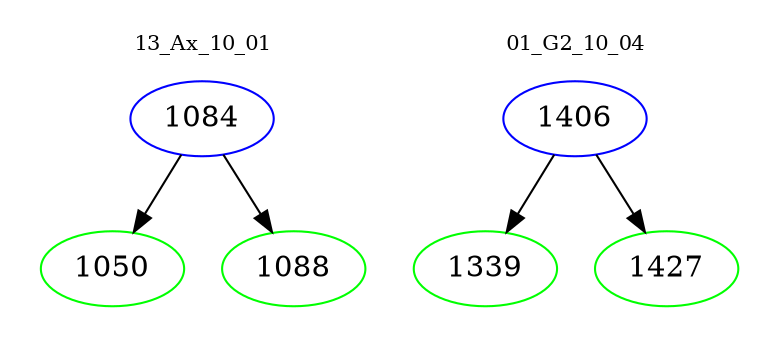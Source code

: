 digraph{
subgraph cluster_0 {
color = white
label = "13_Ax_10_01";
fontsize=10;
T0_1084 [label="1084", color="blue"]
T0_1084 -> T0_1050 [color="black"]
T0_1050 [label="1050", color="green"]
T0_1084 -> T0_1088 [color="black"]
T0_1088 [label="1088", color="green"]
}
subgraph cluster_1 {
color = white
label = "01_G2_10_04";
fontsize=10;
T1_1406 [label="1406", color="blue"]
T1_1406 -> T1_1339 [color="black"]
T1_1339 [label="1339", color="green"]
T1_1406 -> T1_1427 [color="black"]
T1_1427 [label="1427", color="green"]
}
}
